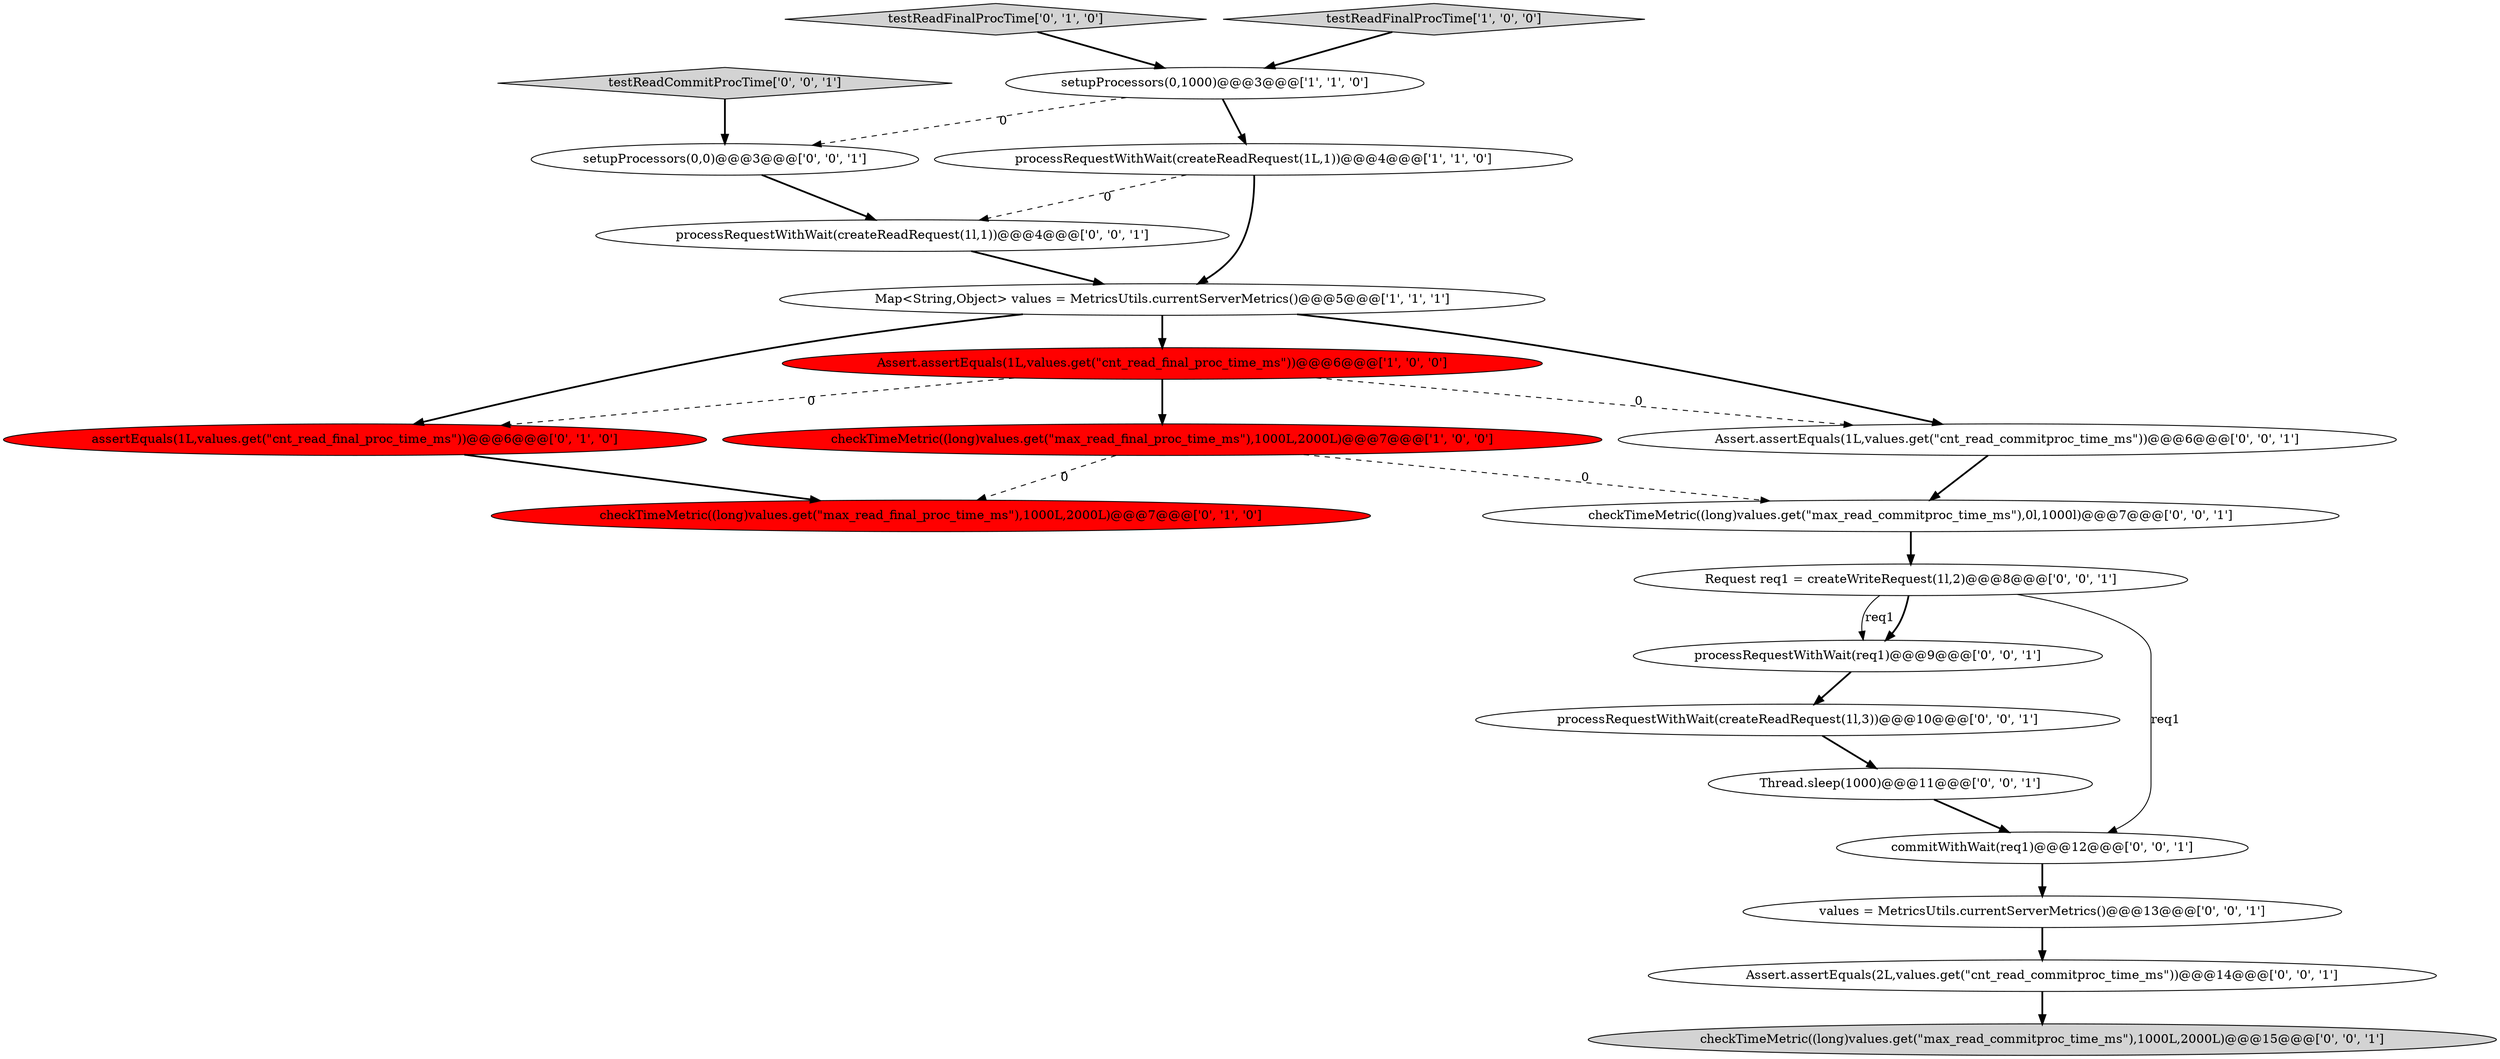 digraph {
3 [style = filled, label = "processRequestWithWait(createReadRequest(1L,1))@@@4@@@['1', '1', '0']", fillcolor = white, shape = ellipse image = "AAA0AAABBB1BBB"];
21 [style = filled, label = "checkTimeMetric((long)values.get(\"max_read_commitproc_time_ms\"),1000L,2000L)@@@15@@@['0', '0', '1']", fillcolor = lightgray, shape = ellipse image = "AAA0AAABBB3BBB"];
16 [style = filled, label = "Thread.sleep(1000)@@@11@@@['0', '0', '1']", fillcolor = white, shape = ellipse image = "AAA0AAABBB3BBB"];
9 [style = filled, label = "Request req1 = createWriteRequest(1l,2)@@@8@@@['0', '0', '1']", fillcolor = white, shape = ellipse image = "AAA0AAABBB3BBB"];
0 [style = filled, label = "Assert.assertEquals(1L,values.get(\"cnt_read_final_proc_time_ms\"))@@@6@@@['1', '0', '0']", fillcolor = red, shape = ellipse image = "AAA1AAABBB1BBB"];
12 [style = filled, label = "setupProcessors(0,0)@@@3@@@['0', '0', '1']", fillcolor = white, shape = ellipse image = "AAA0AAABBB3BBB"];
1 [style = filled, label = "Map<String,Object> values = MetricsUtils.currentServerMetrics()@@@5@@@['1', '1', '1']", fillcolor = white, shape = ellipse image = "AAA0AAABBB1BBB"];
18 [style = filled, label = "values = MetricsUtils.currentServerMetrics()@@@13@@@['0', '0', '1']", fillcolor = white, shape = ellipse image = "AAA0AAABBB3BBB"];
2 [style = filled, label = "checkTimeMetric((long)values.get(\"max_read_final_proc_time_ms\"),1000L,2000L)@@@7@@@['1', '0', '0']", fillcolor = red, shape = ellipse image = "AAA1AAABBB1BBB"];
19 [style = filled, label = "Assert.assertEquals(2L,values.get(\"cnt_read_commitproc_time_ms\"))@@@14@@@['0', '0', '1']", fillcolor = white, shape = ellipse image = "AAA0AAABBB3BBB"];
15 [style = filled, label = "processRequestWithWait(createReadRequest(1l,3))@@@10@@@['0', '0', '1']", fillcolor = white, shape = ellipse image = "AAA0AAABBB3BBB"];
20 [style = filled, label = "processRequestWithWait(req1)@@@9@@@['0', '0', '1']", fillcolor = white, shape = ellipse image = "AAA0AAABBB3BBB"];
13 [style = filled, label = "processRequestWithWait(createReadRequest(1l,1))@@@4@@@['0', '0', '1']", fillcolor = white, shape = ellipse image = "AAA0AAABBB3BBB"];
11 [style = filled, label = "testReadCommitProcTime['0', '0', '1']", fillcolor = lightgray, shape = diamond image = "AAA0AAABBB3BBB"];
7 [style = filled, label = "checkTimeMetric((long)values.get(\"max_read_final_proc_time_ms\"),1000L,2000L)@@@7@@@['0', '1', '0']", fillcolor = red, shape = ellipse image = "AAA1AAABBB2BBB"];
8 [style = filled, label = "testReadFinalProcTime['0', '1', '0']", fillcolor = lightgray, shape = diamond image = "AAA0AAABBB2BBB"];
17 [style = filled, label = "Assert.assertEquals(1L,values.get(\"cnt_read_commitproc_time_ms\"))@@@6@@@['0', '0', '1']", fillcolor = white, shape = ellipse image = "AAA0AAABBB3BBB"];
14 [style = filled, label = "commitWithWait(req1)@@@12@@@['0', '0', '1']", fillcolor = white, shape = ellipse image = "AAA0AAABBB3BBB"];
6 [style = filled, label = "assertEquals(1L,values.get(\"cnt_read_final_proc_time_ms\"))@@@6@@@['0', '1', '0']", fillcolor = red, shape = ellipse image = "AAA1AAABBB2BBB"];
4 [style = filled, label = "setupProcessors(0,1000)@@@3@@@['1', '1', '0']", fillcolor = white, shape = ellipse image = "AAA0AAABBB1BBB"];
10 [style = filled, label = "checkTimeMetric((long)values.get(\"max_read_commitproc_time_ms\"),0l,1000l)@@@7@@@['0', '0', '1']", fillcolor = white, shape = ellipse image = "AAA0AAABBB3BBB"];
5 [style = filled, label = "testReadFinalProcTime['1', '0', '0']", fillcolor = lightgray, shape = diamond image = "AAA0AAABBB1BBB"];
17->10 [style = bold, label=""];
4->3 [style = bold, label=""];
3->1 [style = bold, label=""];
0->2 [style = bold, label=""];
0->6 [style = dashed, label="0"];
18->19 [style = bold, label=""];
9->20 [style = bold, label=""];
11->12 [style = bold, label=""];
1->0 [style = bold, label=""];
2->7 [style = dashed, label="0"];
15->16 [style = bold, label=""];
3->13 [style = dashed, label="0"];
9->14 [style = solid, label="req1"];
0->17 [style = dashed, label="0"];
13->1 [style = bold, label=""];
2->10 [style = dashed, label="0"];
1->17 [style = bold, label=""];
4->12 [style = dashed, label="0"];
12->13 [style = bold, label=""];
1->6 [style = bold, label=""];
5->4 [style = bold, label=""];
16->14 [style = bold, label=""];
14->18 [style = bold, label=""];
10->9 [style = bold, label=""];
8->4 [style = bold, label=""];
9->20 [style = solid, label="req1"];
6->7 [style = bold, label=""];
20->15 [style = bold, label=""];
19->21 [style = bold, label=""];
}
